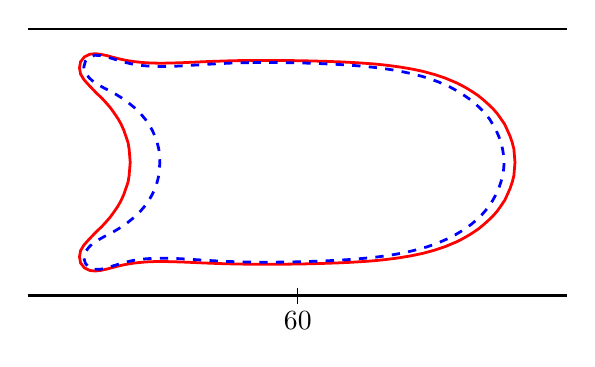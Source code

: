 \begin{tikzpicture}[scale=1.0]

\begin{axis}[
  hide axis,
  axis equal image,
  xmin = +55,
  xmax = +65,
  ymin = -3.0,
  ymax = +3.0,
  xtick = \empty,
  ytick = \empty,
]

\addplot[red,line width=1pt] coordinates{
(5.934e+01,1.889e+00)
(5.93e+01,1.889e+00)
(5.926e+01,1.889e+00)
(5.922e+01,1.889e+00)
(5.918e+01,1.888e+00)
(5.913e+01,1.888e+00)
(5.909e+01,1.887e+00)
(5.904e+01,1.887e+00)
(5.9e+01,1.886e+00)
(5.895e+01,1.885e+00)
(5.89e+01,1.885e+00)
(5.885e+01,1.884e+00)
(5.88e+01,1.883e+00)
(5.875e+01,1.881e+00)
(5.869e+01,1.88e+00)
(5.863e+01,1.878e+00)
(5.857e+01,1.876e+00)
(5.851e+01,1.874e+00)
(5.845e+01,1.872e+00)
(5.838e+01,1.869e+00)
(5.832e+01,1.867e+00)
(5.825e+01,1.864e+00)
(5.818e+01,1.861e+00)
(5.81e+01,1.857e+00)
(5.803e+01,1.854e+00)
(5.795e+01,1.851e+00)
(5.787e+01,1.847e+00)
(5.779e+01,1.845e+00)
(5.771e+01,1.842e+00)
(5.762e+01,1.84e+00)
(5.753e+01,1.838e+00)
(5.744e+01,1.838e+00)
(5.735e+01,1.839e+00)
(5.726e+01,1.842e+00)
(5.716e+01,1.848e+00)
(5.707e+01,1.856e+00)
(5.697e+01,1.867e+00)
(5.687e+01,1.882e+00)
(5.677e+01,1.901e+00)
(5.667e+01,1.924e+00)
(5.657e+01,1.95e+00)
(5.647e+01,1.977e+00)
(5.636e+01,2.001e+00)
(5.625e+01,2.014e+00)
(5.615e+01,2.003e+00)
(5.605e+01,1.954e+00)
(5.598e+01,1.864e+00)
(5.596e+01,1.75e+00)
(5.598e+01,1.637e+00)
(5.604e+01,1.536e+00)
(5.612e+01,1.445e+00)
(5.62e+01,1.361e+00)
(5.628e+01,1.278e+00)
(5.637e+01,1.194e+00)
(5.645e+01,1.107e+00)
(5.653e+01,1.015e+00)
(5.66e+01,9.178e-01)
(5.667e+01,8.16e-01)
(5.673e+01,7.094e-01)
(5.678e+01,5.984e-01)
(5.682e+01,4.835e-01)
(5.686e+01,3.655e-01)
(5.688e+01,2.45e-01)
(5.689e+01,1.229e-01)
(5.69e+01,-1.168e-09)
(5.689e+01,-1.229e-01)
(5.688e+01,-2.45e-01)
(5.686e+01,-3.655e-01)
(5.682e+01,-4.835e-01)
(5.678e+01,-5.984e-01)
(5.673e+01,-7.094e-01)
(5.667e+01,-8.16e-01)
(5.66e+01,-9.178e-01)
(5.653e+01,-1.015e+00)
(5.645e+01,-1.107e+00)
(5.637e+01,-1.194e+00)
(5.628e+01,-1.278e+00)
(5.62e+01,-1.361e+00)
(5.612e+01,-1.445e+00)
(5.604e+01,-1.536e+00)
(5.598e+01,-1.637e+00)
(5.596e+01,-1.75e+00)
(5.598e+01,-1.864e+00)
(5.605e+01,-1.954e+00)
(5.615e+01,-2.003e+00)
(5.625e+01,-2.014e+00)
(5.636e+01,-2.001e+00)
(5.647e+01,-1.977e+00)
(5.657e+01,-1.95e+00)
(5.667e+01,-1.924e+00)
(5.677e+01,-1.901e+00)
(5.687e+01,-1.882e+00)
(5.697e+01,-1.867e+00)
(5.707e+01,-1.856e+00)
(5.716e+01,-1.848e+00)
(5.726e+01,-1.842e+00)
(5.735e+01,-1.839e+00)
(5.744e+01,-1.838e+00)
(5.753e+01,-1.838e+00)
(5.762e+01,-1.84e+00)
(5.771e+01,-1.842e+00)
(5.779e+01,-1.845e+00)
(5.787e+01,-1.847e+00)
(5.795e+01,-1.851e+00)
(5.803e+01,-1.854e+00)
(5.81e+01,-1.857e+00)
(5.818e+01,-1.861e+00)
(5.825e+01,-1.864e+00)
(5.832e+01,-1.867e+00)
(5.838e+01,-1.869e+00)
(5.845e+01,-1.872e+00)
(5.851e+01,-1.874e+00)
(5.857e+01,-1.876e+00)
(5.863e+01,-1.878e+00)
(5.869e+01,-1.88e+00)
(5.875e+01,-1.881e+00)
(5.88e+01,-1.883e+00)
(5.885e+01,-1.884e+00)
(5.89e+01,-1.885e+00)
(5.895e+01,-1.885e+00)
(5.9e+01,-1.886e+00)
(5.904e+01,-1.887e+00)
(5.909e+01,-1.887e+00)
(5.913e+01,-1.888e+00)
(5.918e+01,-1.888e+00)
(5.922e+01,-1.889e+00)
(5.926e+01,-1.889e+00)
(5.93e+01,-1.889e+00)
(5.934e+01,-1.889e+00)
(5.938e+01,-1.889e+00)
(5.942e+01,-1.889e+00)
(5.946e+01,-1.889e+00)
(5.95e+01,-1.889e+00)
(5.955e+01,-1.889e+00)
(5.959e+01,-1.889e+00)
(5.963e+01,-1.888e+00)
(5.968e+01,-1.888e+00)
(5.973e+01,-1.887e+00)
(5.978e+01,-1.887e+00)
(5.983e+01,-1.886e+00)
(5.988e+01,-1.886e+00)
(5.993e+01,-1.885e+00)
(5.999e+01,-1.884e+00)
(6.005e+01,-1.883e+00)
(6.011e+01,-1.882e+00)
(6.017e+01,-1.881e+00)
(6.023e+01,-1.879e+00)
(6.029e+01,-1.878e+00)
(6.036e+01,-1.876e+00)
(6.043e+01,-1.874e+00)
(6.05e+01,-1.872e+00)
(6.058e+01,-1.87e+00)
(6.065e+01,-1.867e+00)
(6.073e+01,-1.864e+00)
(6.081e+01,-1.861e+00)
(6.089e+01,-1.857e+00)
(6.097e+01,-1.853e+00)
(6.106e+01,-1.848e+00)
(6.114e+01,-1.843e+00)
(6.123e+01,-1.837e+00)
(6.133e+01,-1.83e+00)
(6.142e+01,-1.823e+00)
(6.151e+01,-1.814e+00)
(6.161e+01,-1.804e+00)
(6.17e+01,-1.793e+00)
(6.18e+01,-1.78e+00)
(6.19e+01,-1.766e+00)
(6.2e+01,-1.749e+00)
(6.211e+01,-1.731e+00)
(6.221e+01,-1.71e+00)
(6.232e+01,-1.687e+00)
(6.242e+01,-1.66e+00)
(6.253e+01,-1.63e+00)
(6.263e+01,-1.597e+00)
(6.274e+01,-1.56e+00)
(6.284e+01,-1.518e+00)
(6.295e+01,-1.472e+00)
(6.305e+01,-1.421e+00)
(6.315e+01,-1.365e+00)
(6.325e+01,-1.303e+00)
(6.335e+01,-1.236e+00)
(6.344e+01,-1.162e+00)
(6.353e+01,-1.082e+00)
(6.362e+01,-9.963e-01)
(6.37e+01,-9.044e-01)
(6.377e+01,-8.066e-01)
(6.384e+01,-7.031e-01)
(6.389e+01,-5.946e-01)
(6.394e+01,-4.815e-01)
(6.398e+01,-3.646e-01)
(6.401e+01,-2.448e-01)
(6.402e+01,-1.229e-01)
(6.403e+01,1.607e-09)
(6.402e+01,1.229e-01)
(6.401e+01,2.448e-01)
(6.398e+01,3.646e-01)
(6.394e+01,4.815e-01)
(6.389e+01,5.946e-01)
(6.384e+01,7.031e-01)
(6.377e+01,8.066e-01)
(6.37e+01,9.044e-01)
(6.362e+01,9.963e-01)
(6.353e+01,1.082e+00)
(6.344e+01,1.162e+00)
(6.335e+01,1.236e+00)
(6.325e+01,1.303e+00)
(6.315e+01,1.365e+00)
(6.305e+01,1.421e+00)
(6.295e+01,1.472e+00)
(6.284e+01,1.518e+00)
(6.274e+01,1.56e+00)
(6.263e+01,1.597e+00)
(6.253e+01,1.63e+00)
(6.242e+01,1.66e+00)
(6.232e+01,1.687e+00)
(6.221e+01,1.71e+00)
(6.211e+01,1.731e+00)
(6.2e+01,1.749e+00)
(6.19e+01,1.766e+00)
(6.18e+01,1.78e+00)
(6.17e+01,1.793e+00)
(6.161e+01,1.804e+00)
(6.151e+01,1.814e+00)
(6.142e+01,1.823e+00)
(6.133e+01,1.83e+00)
(6.123e+01,1.837e+00)
(6.114e+01,1.843e+00)
(6.106e+01,1.848e+00)
(6.097e+01,1.853e+00)
(6.089e+01,1.857e+00)
(6.081e+01,1.861e+00)
(6.073e+01,1.864e+00)
(6.065e+01,1.867e+00)
(6.058e+01,1.87e+00)
(6.05e+01,1.872e+00)
(6.043e+01,1.874e+00)
(6.036e+01,1.876e+00)
(6.029e+01,1.878e+00)
(6.023e+01,1.879e+00)
(6.017e+01,1.881e+00)
(6.011e+01,1.882e+00)
(6.005e+01,1.883e+00)
(5.999e+01,1.884e+00)
(5.993e+01,1.885e+00)
(5.988e+01,1.886e+00)
(5.983e+01,1.886e+00)
(5.978e+01,1.887e+00)
(5.973e+01,1.887e+00)
(5.968e+01,1.888e+00)
(5.963e+01,1.888e+00)
(5.959e+01,1.889e+00)
(5.955e+01,1.889e+00)
(5.95e+01,1.889e+00)
(5.946e+01,1.889e+00)
(5.942e+01,1.889e+00)
(5.938e+01,1.889e+00)
(5.934e+01,1.889e+00)
};

\addplot[blue,dashed,line width=1pt] coordinates{
(5.91e+01,1.848e+00)
(5.906e+01,1.847e+00)
(5.902e+01,1.846e+00)
(5.898e+01,1.845e+00)
(5.894e+01,1.844e+00)
(5.89e+01,1.843e+00)
(5.885e+01,1.842e+00)
(5.881e+01,1.84e+00)
(5.876e+01,1.839e+00)
(5.871e+01,1.837e+00)
(5.867e+01,1.835e+00)
(5.862e+01,1.832e+00)
(5.856e+01,1.83e+00)
(5.851e+01,1.827e+00)
(5.845e+01,1.824e+00)
(5.84e+01,1.821e+00)
(5.834e+01,1.817e+00)
(5.828e+01,1.813e+00)
(5.821e+01,1.809e+00)
(5.815e+01,1.805e+00)
(5.808e+01,1.801e+00)
(5.801e+01,1.796e+00)
(5.794e+01,1.792e+00)
(5.787e+01,1.788e+00)
(5.779e+01,1.784e+00)
(5.771e+01,1.78e+00)
(5.763e+01,1.778e+00)
(5.755e+01,1.776e+00)
(5.747e+01,1.775e+00)
(5.738e+01,1.776e+00)
(5.73e+01,1.78e+00)
(5.721e+01,1.786e+00)
(5.712e+01,1.794e+00)
(5.702e+01,1.807e+00)
(5.693e+01,1.823e+00)
(5.684e+01,1.844e+00)
(5.674e+01,1.869e+00)
(5.665e+01,1.898e+00)
(5.655e+01,1.929e+00)
(5.645e+01,1.959e+00)
(5.635e+01,1.981e+00)
(5.624e+01,1.983e+00)
(5.614e+01,1.95e+00)
(5.607e+01,1.873e+00)
(5.604e+01,1.766e+00)
(5.607e+01,1.658e+00)
(5.614e+01,1.566e+00)
(5.622e+01,1.493e+00)
(5.632e+01,1.431e+00)
(5.642e+01,1.375e+00)
(5.653e+01,1.32e+00)
(5.663e+01,1.263e+00)
(5.673e+01,1.202e+00)
(5.683e+01,1.135e+00)
(5.692e+01,1.061e+00)
(5.702e+01,9.806e-01)
(5.71e+01,8.932e-01)
(5.718e+01,7.99e-01)
(5.725e+01,6.984e-01)
(5.731e+01,5.918e-01)
(5.736e+01,4.801e-01)
(5.74e+01,3.64e-01)
(5.743e+01,2.446e-01)
(5.744e+01,1.229e-01)
(5.745e+01,-2.868e-09)
(5.744e+01,-1.229e-01)
(5.743e+01,-2.446e-01)
(5.74e+01,-3.64e-01)
(5.736e+01,-4.801e-01)
(5.731e+01,-5.918e-01)
(5.725e+01,-6.984e-01)
(5.718e+01,-7.99e-01)
(5.71e+01,-8.932e-01)
(5.702e+01,-9.806e-01)
(5.692e+01,-1.061e+00)
(5.683e+01,-1.135e+00)
(5.673e+01,-1.202e+00)
(5.663e+01,-1.263e+00)
(5.653e+01,-1.32e+00)
(5.642e+01,-1.375e+00)
(5.632e+01,-1.431e+00)
(5.622e+01,-1.493e+00)
(5.614e+01,-1.566e+00)
(5.607e+01,-1.658e+00)
(5.604e+01,-1.766e+00)
(5.607e+01,-1.873e+00)
(5.614e+01,-1.95e+00)
(5.624e+01,-1.983e+00)
(5.635e+01,-1.981e+00)
(5.645e+01,-1.959e+00)
(5.655e+01,-1.929e+00)
(5.665e+01,-1.898e+00)
(5.674e+01,-1.869e+00)
(5.684e+01,-1.844e+00)
(5.693e+01,-1.823e+00)
(5.702e+01,-1.807e+00)
(5.712e+01,-1.794e+00)
(5.721e+01,-1.786e+00)
(5.73e+01,-1.78e+00)
(5.738e+01,-1.776e+00)
(5.747e+01,-1.775e+00)
(5.755e+01,-1.776e+00)
(5.763e+01,-1.778e+00)
(5.771e+01,-1.78e+00)
(5.779e+01,-1.784e+00)
(5.787e+01,-1.788e+00)
(5.794e+01,-1.792e+00)
(5.801e+01,-1.796e+00)
(5.808e+01,-1.801e+00)
(5.815e+01,-1.805e+00)
(5.821e+01,-1.809e+00)
(5.828e+01,-1.813e+00)
(5.834e+01,-1.817e+00)
(5.84e+01,-1.821e+00)
(5.845e+01,-1.824e+00)
(5.851e+01,-1.827e+00)
(5.856e+01,-1.83e+00)
(5.862e+01,-1.832e+00)
(5.867e+01,-1.835e+00)
(5.871e+01,-1.837e+00)
(5.876e+01,-1.839e+00)
(5.881e+01,-1.84e+00)
(5.885e+01,-1.842e+00)
(5.89e+01,-1.843e+00)
(5.894e+01,-1.844e+00)
(5.898e+01,-1.845e+00)
(5.902e+01,-1.846e+00)
(5.906e+01,-1.847e+00)
(5.91e+01,-1.848e+00)
(5.914e+01,-1.849e+00)
(5.918e+01,-1.849e+00)
(5.923e+01,-1.85e+00)
(5.927e+01,-1.85e+00)
(5.931e+01,-1.85e+00)
(5.935e+01,-1.851e+00)
(5.94e+01,-1.851e+00)
(5.944e+01,-1.851e+00)
(5.949e+01,-1.851e+00)
(5.954e+01,-1.85e+00)
(5.959e+01,-1.85e+00)
(5.964e+01,-1.849e+00)
(5.97e+01,-1.849e+00)
(5.975e+01,-1.848e+00)
(5.981e+01,-1.847e+00)
(5.987e+01,-1.846e+00)
(5.993e+01,-1.845e+00)
(5.999e+01,-1.843e+00)
(6.006e+01,-1.842e+00)
(6.013e+01,-1.84e+00)
(6.019e+01,-1.838e+00)
(6.027e+01,-1.835e+00)
(6.034e+01,-1.833e+00)
(6.042e+01,-1.83e+00)
(6.049e+01,-1.827e+00)
(6.057e+01,-1.823e+00)
(6.065e+01,-1.819e+00)
(6.074e+01,-1.815e+00)
(6.082e+01,-1.81e+00)
(6.091e+01,-1.804e+00)
(6.1e+01,-1.798e+00)
(6.109e+01,-1.791e+00)
(6.118e+01,-1.783e+00)
(6.128e+01,-1.774e+00)
(6.137e+01,-1.765e+00)
(6.147e+01,-1.754e+00)
(6.157e+01,-1.741e+00)
(6.167e+01,-1.727e+00)
(6.177e+01,-1.712e+00)
(6.187e+01,-1.694e+00)
(6.197e+01,-1.674e+00)
(6.208e+01,-1.651e+00)
(6.218e+01,-1.626e+00)
(6.229e+01,-1.598e+00)
(6.24e+01,-1.566e+00)
(6.25e+01,-1.531e+00)
(6.261e+01,-1.491e+00)
(6.271e+01,-1.447e+00)
(6.282e+01,-1.399e+00)
(6.292e+01,-1.345e+00)
(6.302e+01,-1.285e+00)
(6.312e+01,-1.22e+00)
(6.322e+01,-1.149e+00)
(6.331e+01,-1.072e+00)
(6.34e+01,-9.882e-01)
(6.348e+01,-8.982e-01)
(6.356e+01,-8.021e-01)
(6.362e+01,-7.002e-01)
(6.368e+01,-5.928e-01)
(6.373e+01,-4.805e-01)
(6.377e+01,-3.642e-01)
(6.38e+01,-2.447e-01)
(6.382e+01,-1.229e-01)
(6.383e+01,3.586e-09)
(6.382e+01,1.229e-01)
(6.38e+01,2.447e-01)
(6.377e+01,3.642e-01)
(6.373e+01,4.805e-01)
(6.368e+01,5.928e-01)
(6.362e+01,7.002e-01)
(6.356e+01,8.021e-01)
(6.348e+01,8.982e-01)
(6.34e+01,9.882e-01)
(6.331e+01,1.072e+00)
(6.322e+01,1.149e+00)
(6.312e+01,1.22e+00)
(6.302e+01,1.285e+00)
(6.292e+01,1.345e+00)
(6.282e+01,1.399e+00)
(6.271e+01,1.447e+00)
(6.261e+01,1.491e+00)
(6.25e+01,1.531e+00)
(6.24e+01,1.566e+00)
(6.229e+01,1.598e+00)
(6.218e+01,1.626e+00)
(6.208e+01,1.651e+00)
(6.197e+01,1.674e+00)
(6.187e+01,1.694e+00)
(6.177e+01,1.712e+00)
(6.167e+01,1.727e+00)
(6.157e+01,1.741e+00)
(6.147e+01,1.754e+00)
(6.137e+01,1.765e+00)
(6.128e+01,1.774e+00)
(6.118e+01,1.783e+00)
(6.109e+01,1.791e+00)
(6.1e+01,1.798e+00)
(6.091e+01,1.804e+00)
(6.082e+01,1.81e+00)
(6.074e+01,1.815e+00)
(6.065e+01,1.819e+00)
(6.057e+01,1.823e+00)
(6.049e+01,1.827e+00)
(6.042e+01,1.83e+00)
(6.034e+01,1.833e+00)
(6.027e+01,1.835e+00)
(6.019e+01,1.838e+00)
(6.013e+01,1.84e+00)
(6.006e+01,1.842e+00)
(5.999e+01,1.843e+00)
(5.993e+01,1.845e+00)
(5.987e+01,1.846e+00)
(5.981e+01,1.847e+00)
(5.975e+01,1.848e+00)
(5.97e+01,1.849e+00)
(5.964e+01,1.849e+00)
(5.959e+01,1.85e+00)
(5.954e+01,1.85e+00)
(5.949e+01,1.851e+00)
(5.944e+01,1.851e+00)
(5.94e+01,1.851e+00)
(5.935e+01,1.851e+00)
(5.931e+01,1.85e+00)
(5.927e+01,1.85e+00)
(5.923e+01,1.85e+00)
(5.918e+01,1.849e+00)
(5.914e+01,1.849e+00)
(5.91e+01,1.848e+00)
};

\addplot[black,line width=1pt] coordinates{
  (+55,-2.47)
  (+65,-2.47)
};

\addplot[black,line width=1pt] coordinates{
  (+55,+2.47)
  (+65,+2.47)
};

\addplot[black,line width=0.2pt] coordinates{
  (60,-2.32)
  (60,-2.62)
};

\end{axis}

\node at (3.43,0.05) {$60$};

\end{tikzpicture}

